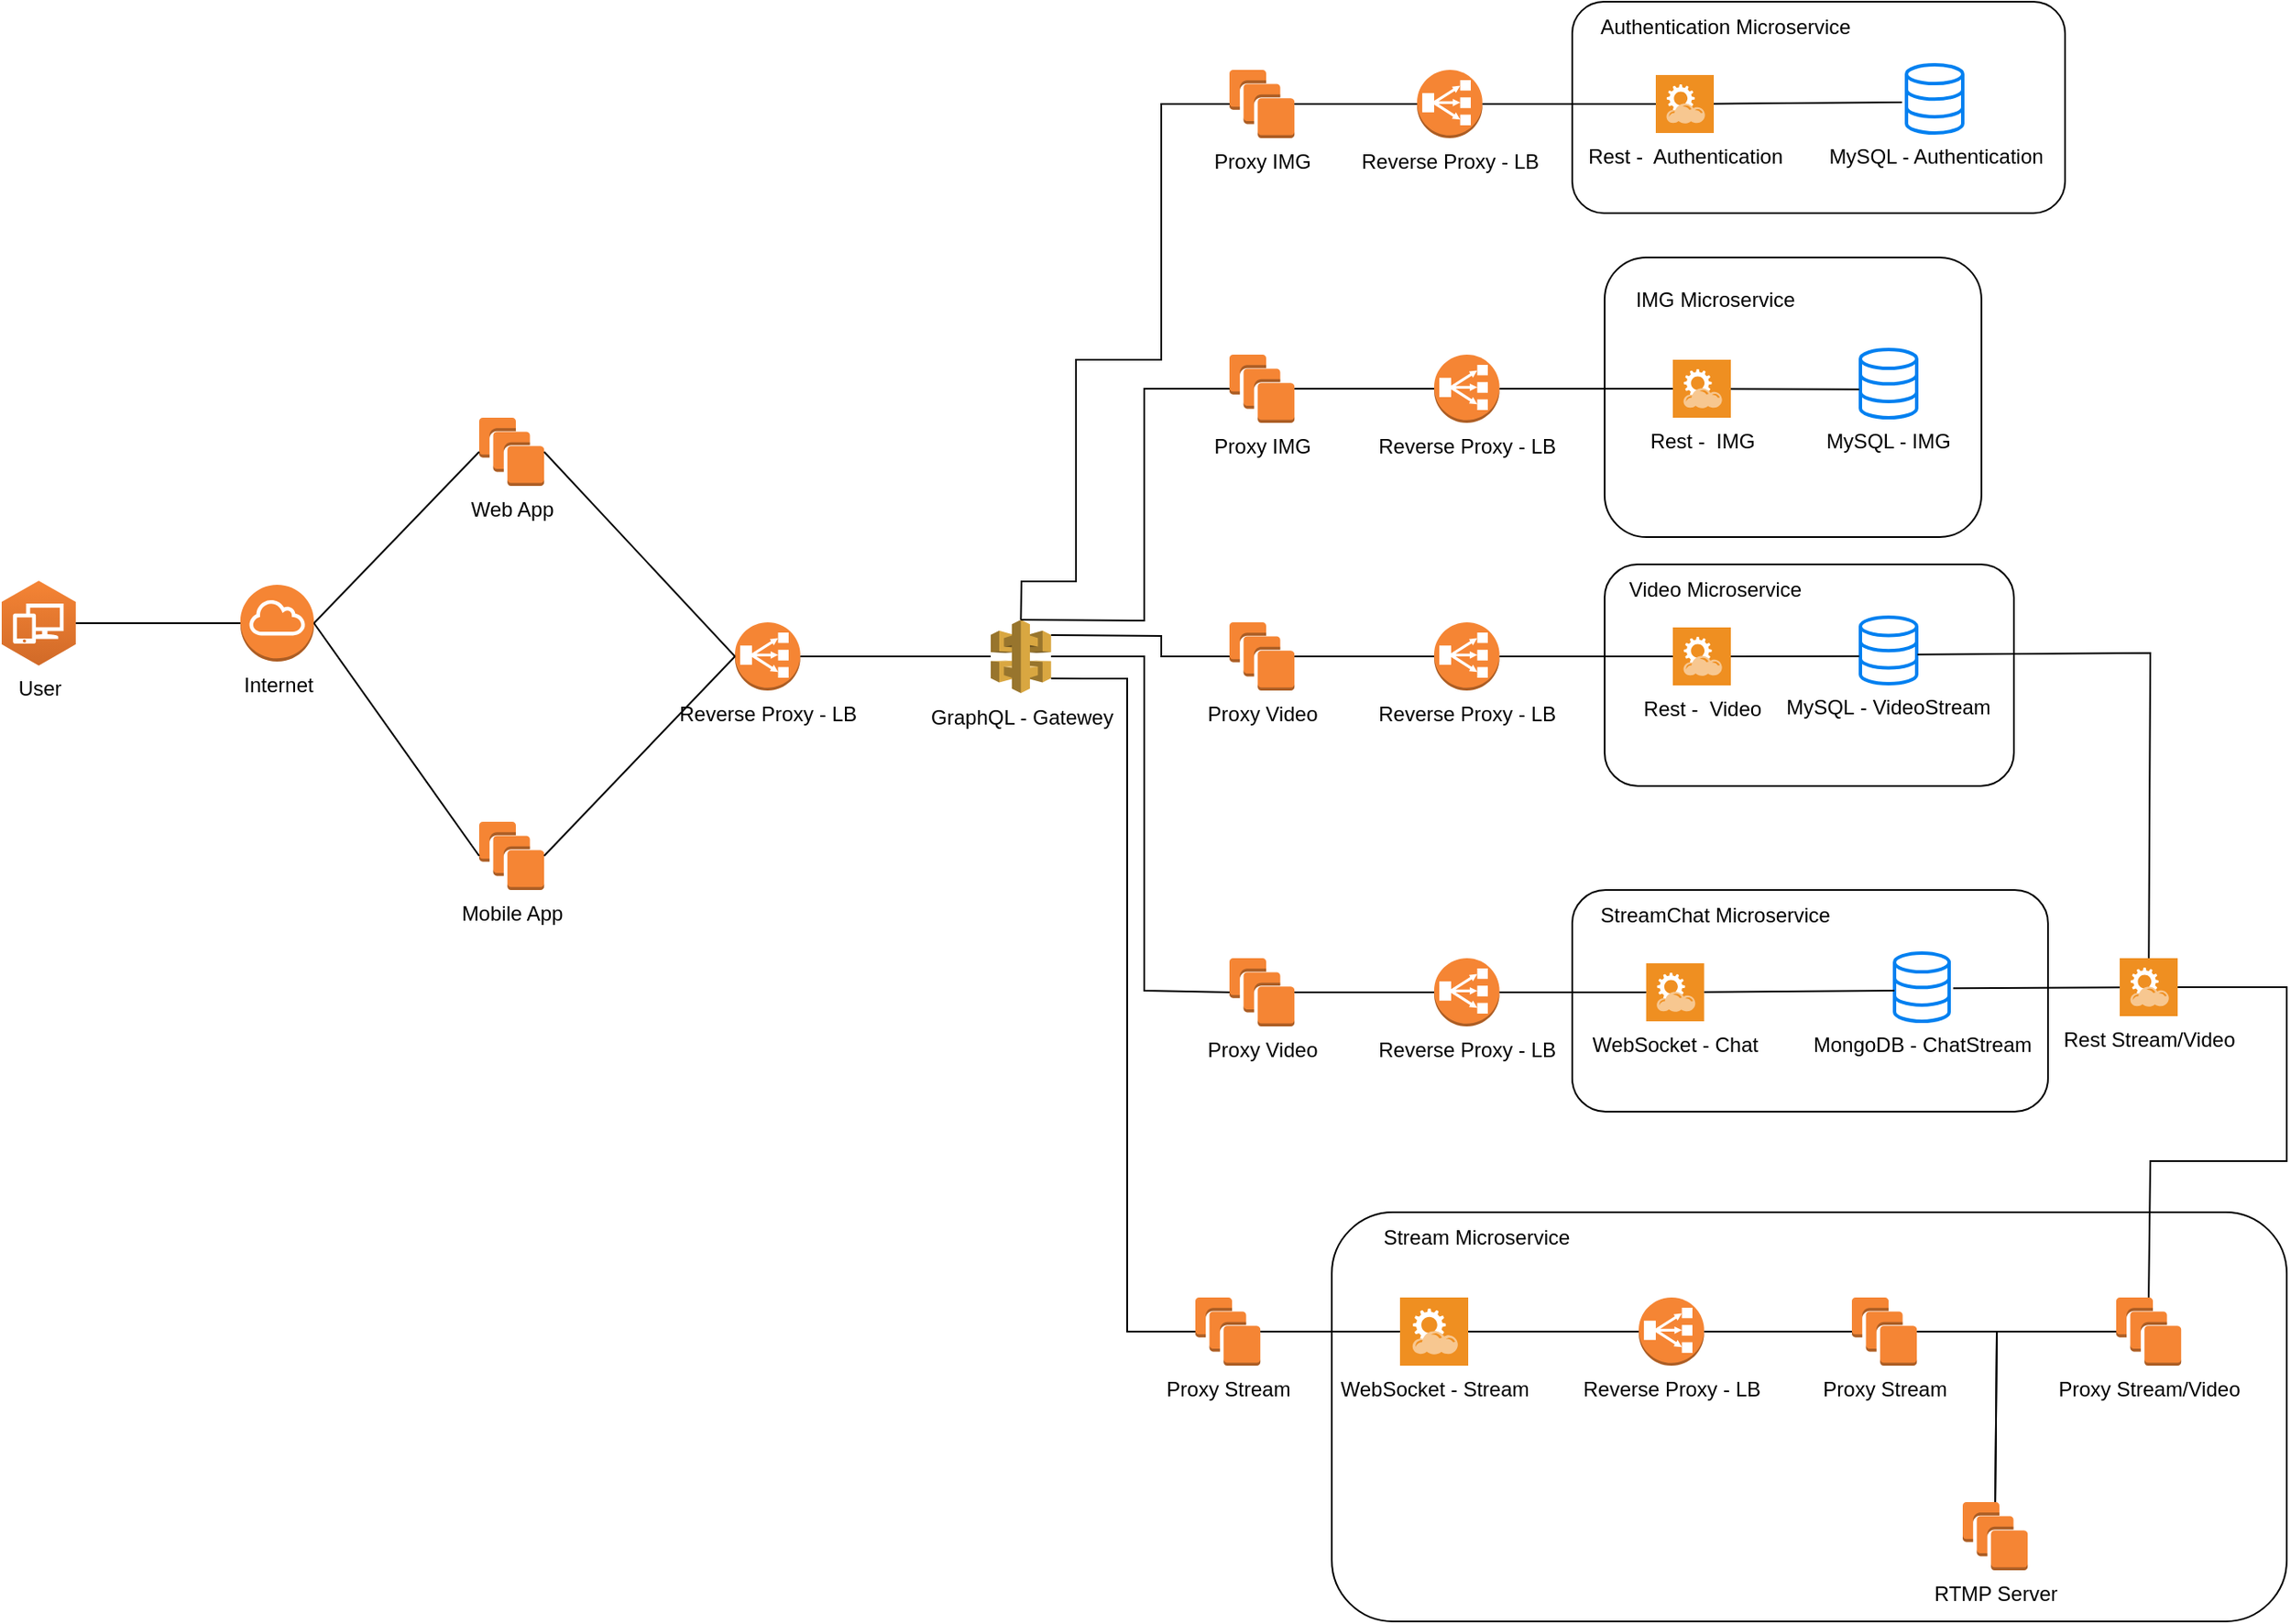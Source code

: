 <mxfile version="22.1.7" type="device">
  <diagram id="a8lE9kFBBYjtpvYg5vlk" name="Página-1">
    <mxGraphModel dx="3177" dy="1386" grid="1" gridSize="10" guides="1" tooltips="1" connect="1" arrows="1" fold="1" page="1" pageScale="1" pageWidth="827" pageHeight="1169" math="0" shadow="0">
      <root>
        <mxCell id="0" />
        <mxCell id="1" parent="0" />
        <mxCell id="0zrGJ4D3XMi7JrYCVs8k-17" value="" style="rounded=1;whiteSpace=wrap;html=1;fillColor=none;" parent="1" vertex="1">
          <mxGeometry x="1140" y="330" width="240" height="130" as="geometry" />
        </mxCell>
        <mxCell id="KNGpQIPSCze-lWew5DJk-36" value="" style="rounded=1;whiteSpace=wrap;html=1;fillColor=none;" parent="1" vertex="1">
          <mxGeometry x="1140" y="150" width="220.95" height="164" as="geometry" />
        </mxCell>
        <mxCell id="KNGpQIPSCze-lWew5DJk-6" value="MySQL - IMG" style="html=1;verticalLabelPosition=bottom;align=center;labelBackgroundColor=#ffffff;verticalAlign=top;strokeWidth=2;strokeColor=#0080F0;shadow=0;dashed=0;shape=mxgraph.ios7.icons.data;" parent="1" vertex="1">
          <mxGeometry x="1290" y="204" width="32.99" height="40" as="geometry" />
        </mxCell>
        <mxCell id="KNGpQIPSCze-lWew5DJk-8" value="GraphQL - Gatewey&lt;br&gt;" style="outlineConnect=0;dashed=0;verticalLabelPosition=bottom;verticalAlign=top;align=center;html=1;shape=mxgraph.aws3.api_gateway;fillColor=#D9A741;gradientColor=none;" parent="1" vertex="1">
          <mxGeometry x="780" y="362.5" width="35.37" height="43" as="geometry" />
        </mxCell>
        <mxCell id="KNGpQIPSCze-lWew5DJk-10" value="" style="endArrow=none;html=1;rounded=0;entryX=-0.023;entryY=0.585;entryDx=0;entryDy=0;entryPerimeter=0;" parent="1" source="0zrGJ4D3XMi7JrYCVs8k-20" target="KNGpQIPSCze-lWew5DJk-6" edge="1">
          <mxGeometry width="50" height="50" relative="1" as="geometry">
            <mxPoint x="1214" y="227.074" as="sourcePoint" />
            <mxPoint x="1280" y="227" as="targetPoint" />
          </mxGeometry>
        </mxCell>
        <mxCell id="KNGpQIPSCze-lWew5DJk-11" value="Reverse Proxy - LB" style="outlineConnect=0;dashed=0;verticalLabelPosition=bottom;verticalAlign=top;align=center;html=1;shape=mxgraph.aws3.classic_load_balancer;fillColor=#F58534;gradientColor=none;" parent="1" vertex="1">
          <mxGeometry x="630" y="364" width="38.34" height="40" as="geometry" />
        </mxCell>
        <mxCell id="KNGpQIPSCze-lWew5DJk-15" value="Web App" style="outlineConnect=0;dashed=0;verticalLabelPosition=bottom;verticalAlign=top;align=center;html=1;shape=mxgraph.aws3.instances;fillColor=#F58534;gradientColor=none;" parent="1" vertex="1">
          <mxGeometry x="480" y="244" width="38.1" height="40" as="geometry" />
        </mxCell>
        <mxCell id="KNGpQIPSCze-lWew5DJk-16" value="Mobile App" style="outlineConnect=0;dashed=0;verticalLabelPosition=bottom;verticalAlign=top;align=center;html=1;shape=mxgraph.aws3.instances;fillColor=#F58534;gradientColor=none;" parent="1" vertex="1">
          <mxGeometry x="480" y="481" width="38.1" height="40" as="geometry" />
        </mxCell>
        <mxCell id="KNGpQIPSCze-lWew5DJk-20" value="" style="endArrow=none;html=1;rounded=0;entryX=0;entryY=0.5;entryDx=0;entryDy=0;entryPerimeter=0;exitX=1;exitY=0.5;exitDx=0;exitDy=0;exitPerimeter=0;" parent="1" source="KNGpQIPSCze-lWew5DJk-15" target="KNGpQIPSCze-lWew5DJk-11" edge="1">
          <mxGeometry width="50" height="50" relative="1" as="geometry">
            <mxPoint x="498.1" y="267" as="sourcePoint" />
            <mxPoint x="530" y="424" as="targetPoint" />
          </mxGeometry>
        </mxCell>
        <mxCell id="KNGpQIPSCze-lWew5DJk-21" value="" style="endArrow=none;html=1;rounded=0;entryX=0;entryY=0.5;entryDx=0;entryDy=0;entryPerimeter=0;exitX=1;exitY=0.5;exitDx=0;exitDy=0;exitPerimeter=0;" parent="1" source="KNGpQIPSCze-lWew5DJk-16" target="KNGpQIPSCze-lWew5DJk-11" edge="1">
          <mxGeometry width="50" height="50" relative="1" as="geometry">
            <mxPoint x="498.1" y="504" as="sourcePoint" />
            <mxPoint x="662" y="484" as="targetPoint" />
          </mxGeometry>
        </mxCell>
        <mxCell id="KNGpQIPSCze-lWew5DJk-22" value="" style="endArrow=none;html=1;rounded=0;exitX=1;exitY=0.5;exitDx=0;exitDy=0;exitPerimeter=0;" parent="1" source="KNGpQIPSCze-lWew5DJk-11" target="KNGpQIPSCze-lWew5DJk-8" edge="1">
          <mxGeometry width="50" height="50" relative="1" as="geometry">
            <mxPoint x="660" y="454" as="sourcePoint" />
            <mxPoint x="770" y="394" as="targetPoint" />
          </mxGeometry>
        </mxCell>
        <mxCell id="KNGpQIPSCze-lWew5DJk-23" value="Reverse Proxy - LB" style="outlineConnect=0;dashed=0;verticalLabelPosition=bottom;verticalAlign=top;align=center;html=1;shape=mxgraph.aws3.classic_load_balancer;fillColor=#F58534;gradientColor=none;" parent="1" vertex="1">
          <mxGeometry x="1040" y="207" width="38.34" height="40" as="geometry" />
        </mxCell>
        <mxCell id="KNGpQIPSCze-lWew5DJk-24" value="Proxy IMG" style="outlineConnect=0;dashed=0;verticalLabelPosition=bottom;verticalAlign=top;align=center;html=1;shape=mxgraph.aws3.instances;fillColor=#F58534;gradientColor=none;" parent="1" vertex="1">
          <mxGeometry x="920" y="207" width="38.1" height="40" as="geometry" />
        </mxCell>
        <mxCell id="KNGpQIPSCze-lWew5DJk-25" value="" style="endArrow=none;html=1;rounded=0;exitX=1;exitY=0.5;exitDx=0;exitDy=0;exitPerimeter=0;" parent="1" source="KNGpQIPSCze-lWew5DJk-23" target="0zrGJ4D3XMi7JrYCVs8k-20" edge="1">
          <mxGeometry width="50" height="50" relative="1" as="geometry">
            <mxPoint x="1090" y="226.55" as="sourcePoint" />
            <mxPoint x="1180" y="227" as="targetPoint" />
          </mxGeometry>
        </mxCell>
        <mxCell id="KNGpQIPSCze-lWew5DJk-26" value="" style="endArrow=none;html=1;rounded=0;entryX=0;entryY=0.5;entryDx=0;entryDy=0;entryPerimeter=0;exitX=1;exitY=0.5;exitDx=0;exitDy=0;exitPerimeter=0;" parent="1" source="KNGpQIPSCze-lWew5DJk-24" target="KNGpQIPSCze-lWew5DJk-23" edge="1">
          <mxGeometry width="50" height="50" relative="1" as="geometry">
            <mxPoint x="920" y="384" as="sourcePoint" />
            <mxPoint x="970" y="334" as="targetPoint" />
          </mxGeometry>
        </mxCell>
        <mxCell id="KNGpQIPSCze-lWew5DJk-27" value="" style="endArrow=none;html=1;rounded=0;entryX=0;entryY=0.5;entryDx=0;entryDy=0;entryPerimeter=0;exitX=0.5;exitY=0;exitDx=0;exitDy=0;exitPerimeter=0;" parent="1" source="KNGpQIPSCze-lWew5DJk-8" target="KNGpQIPSCze-lWew5DJk-24" edge="1">
          <mxGeometry width="50" height="50" relative="1" as="geometry">
            <mxPoint x="920" y="384" as="sourcePoint" />
            <mxPoint x="970" y="334" as="targetPoint" />
            <Array as="points">
              <mxPoint x="870" y="363" />
              <mxPoint x="870" y="227" />
            </Array>
          </mxGeometry>
        </mxCell>
        <mxCell id="KNGpQIPSCze-lWew5DJk-28" value="MySQL&amp;nbsp;- VideoStream" style="html=1;verticalLabelPosition=bottom;align=center;labelBackgroundColor=#ffffff;verticalAlign=top;strokeWidth=2;strokeColor=#0080F0;shadow=0;dashed=0;shape=mxgraph.ios7.icons.data;" parent="1" vertex="1">
          <mxGeometry x="1290" y="361" width="32.99" height="39" as="geometry" />
        </mxCell>
        <mxCell id="KNGpQIPSCze-lWew5DJk-30" value="" style="endArrow=none;html=1;rounded=0;entryX=-0.023;entryY=0.585;entryDx=0;entryDy=0;entryPerimeter=0;" parent="1" source="0zrGJ4D3XMi7JrYCVs8k-19" target="KNGpQIPSCze-lWew5DJk-28" edge="1">
          <mxGeometry width="50" height="50" relative="1" as="geometry">
            <mxPoint x="1214" y="383.966" as="sourcePoint" />
            <mxPoint x="1280" y="384" as="targetPoint" />
          </mxGeometry>
        </mxCell>
        <mxCell id="KNGpQIPSCze-lWew5DJk-31" value="Reverse Proxy - LB" style="outlineConnect=0;dashed=0;verticalLabelPosition=bottom;verticalAlign=top;align=center;html=1;shape=mxgraph.aws3.classic_load_balancer;fillColor=#F58534;gradientColor=none;" parent="1" vertex="1">
          <mxGeometry x="1040" y="364" width="38.34" height="40" as="geometry" />
        </mxCell>
        <mxCell id="KNGpQIPSCze-lWew5DJk-32" value="Proxy Video" style="outlineConnect=0;dashed=0;verticalLabelPosition=bottom;verticalAlign=top;align=center;html=1;shape=mxgraph.aws3.instances;fillColor=#F58534;gradientColor=none;" parent="1" vertex="1">
          <mxGeometry x="920" y="364" width="38.1" height="40" as="geometry" />
        </mxCell>
        <mxCell id="KNGpQIPSCze-lWew5DJk-33" value="" style="endArrow=none;html=1;rounded=0;exitX=1;exitY=0.5;exitDx=0;exitDy=0;exitPerimeter=0;" parent="1" source="KNGpQIPSCze-lWew5DJk-31" target="0zrGJ4D3XMi7JrYCVs8k-19" edge="1">
          <mxGeometry width="50" height="50" relative="1" as="geometry">
            <mxPoint x="1090" y="383.55" as="sourcePoint" />
            <mxPoint x="1180" y="384" as="targetPoint" />
          </mxGeometry>
        </mxCell>
        <mxCell id="KNGpQIPSCze-lWew5DJk-34" value="" style="endArrow=none;html=1;rounded=0;entryX=0;entryY=0.5;entryDx=0;entryDy=0;entryPerimeter=0;exitX=1;exitY=0.5;exitDx=0;exitDy=0;exitPerimeter=0;" parent="1" source="KNGpQIPSCze-lWew5DJk-32" target="KNGpQIPSCze-lWew5DJk-31" edge="1">
          <mxGeometry width="50" height="50" relative="1" as="geometry">
            <mxPoint x="920" y="541" as="sourcePoint" />
            <mxPoint x="970" y="491" as="targetPoint" />
          </mxGeometry>
        </mxCell>
        <mxCell id="KNGpQIPSCze-lWew5DJk-35" value="" style="endArrow=none;html=1;rounded=0;entryX=0;entryY=0.5;entryDx=0;entryDy=0;entryPerimeter=0;exitX=1;exitY=0.21;exitDx=0;exitDy=0;exitPerimeter=0;" parent="1" source="KNGpQIPSCze-lWew5DJk-8" target="KNGpQIPSCze-lWew5DJk-32" edge="1">
          <mxGeometry width="50" height="50" relative="1" as="geometry">
            <mxPoint x="800" y="559" as="sourcePoint" />
            <mxPoint x="905" y="414" as="targetPoint" />
            <Array as="points">
              <mxPoint x="880" y="372" />
              <mxPoint x="880" y="384" />
            </Array>
          </mxGeometry>
        </mxCell>
        <mxCell id="KNGpQIPSCze-lWew5DJk-37" value="IMG Microservice" style="text;html=1;strokeColor=none;fillColor=none;align=center;verticalAlign=middle;whiteSpace=wrap;rounded=0;" parent="1" vertex="1">
          <mxGeometry x="1150" y="160" width="110" height="30" as="geometry" />
        </mxCell>
        <mxCell id="KNGpQIPSCze-lWew5DJk-38" value="Internet" style="outlineConnect=0;dashed=0;verticalLabelPosition=bottom;verticalAlign=top;align=center;html=1;shape=mxgraph.aws3.internet_gateway;fillColor=#F58534;gradientColor=none;" parent="1" vertex="1">
          <mxGeometry x="340" y="342" width="43.13" height="45" as="geometry" />
        </mxCell>
        <mxCell id="KNGpQIPSCze-lWew5DJk-39" value="User" style="outlineConnect=0;dashed=0;verticalLabelPosition=bottom;verticalAlign=top;align=center;html=1;shape=mxgraph.aws3.workspaces;fillColor=#D16A28;gradientColor=#F58435;gradientDirection=north;" parent="1" vertex="1">
          <mxGeometry x="200" y="339.63" width="43.43" height="49.75" as="geometry" />
        </mxCell>
        <mxCell id="KNGpQIPSCze-lWew5DJk-40" value="" style="endArrow=none;html=1;rounded=0;exitX=1;exitY=0.5;exitDx=0;exitDy=0;exitPerimeter=0;entryX=0;entryY=0.5;entryDx=0;entryDy=0;entryPerimeter=0;" parent="1" source="KNGpQIPSCze-lWew5DJk-39" target="KNGpQIPSCze-lWew5DJk-38" edge="1">
          <mxGeometry width="50" height="50" relative="1" as="geometry">
            <mxPoint x="580" y="437" as="sourcePoint" />
            <mxPoint x="320" y="387" as="targetPoint" />
          </mxGeometry>
        </mxCell>
        <mxCell id="KNGpQIPSCze-lWew5DJk-41" value="" style="endArrow=none;html=1;rounded=0;entryX=0;entryY=0.5;entryDx=0;entryDy=0;entryPerimeter=0;exitX=1;exitY=0.5;exitDx=0;exitDy=0;exitPerimeter=0;" parent="1" source="KNGpQIPSCze-lWew5DJk-38" target="KNGpQIPSCze-lWew5DJk-15" edge="1">
          <mxGeometry width="50" height="50" relative="1" as="geometry">
            <mxPoint x="440" y="437" as="sourcePoint" />
            <mxPoint x="490" y="387" as="targetPoint" />
          </mxGeometry>
        </mxCell>
        <mxCell id="KNGpQIPSCze-lWew5DJk-42" value="" style="endArrow=none;html=1;rounded=0;entryX=0;entryY=0.5;entryDx=0;entryDy=0;entryPerimeter=0;exitX=1;exitY=0.5;exitDx=0;exitDy=0;exitPerimeter=0;" parent="1" source="KNGpQIPSCze-lWew5DJk-38" target="KNGpQIPSCze-lWew5DJk-16" edge="1">
          <mxGeometry width="50" height="50" relative="1" as="geometry">
            <mxPoint x="370" y="499" as="sourcePoint" />
            <mxPoint x="467" y="398" as="targetPoint" />
          </mxGeometry>
        </mxCell>
        <mxCell id="0zrGJ4D3XMi7JrYCVs8k-7" value="MongoDB - ChatStream" style="html=1;verticalLabelPosition=bottom;align=center;labelBackgroundColor=#ffffff;verticalAlign=top;strokeWidth=2;strokeColor=#0080F0;shadow=0;dashed=0;shape=mxgraph.ios7.icons.data;" parent="1" vertex="1">
          <mxGeometry x="1310.0" y="558" width="32.04" height="40" as="geometry" />
        </mxCell>
        <mxCell id="0zrGJ4D3XMi7JrYCVs8k-10" value="Reverse Proxy - LB" style="outlineConnect=0;dashed=0;verticalLabelPosition=bottom;verticalAlign=top;align=center;html=1;shape=mxgraph.aws3.classic_load_balancer;fillColor=#F58534;gradientColor=none;" parent="1" vertex="1">
          <mxGeometry x="1160" y="760" width="38.34" height="40" as="geometry" />
        </mxCell>
        <mxCell id="0zrGJ4D3XMi7JrYCVs8k-11" value="Proxy Stream" style="outlineConnect=0;dashed=0;verticalLabelPosition=bottom;verticalAlign=top;align=center;html=1;shape=mxgraph.aws3.instances;fillColor=#F58534;gradientColor=none;" parent="1" vertex="1">
          <mxGeometry x="900" y="760" width="38.1" height="40" as="geometry" />
        </mxCell>
        <mxCell id="0zrGJ4D3XMi7JrYCVs8k-14" value="" style="endArrow=none;html=1;rounded=0;entryX=0;entryY=0.5;entryDx=0;entryDy=0;entryPerimeter=0;exitX=1;exitY=0.8;exitDx=0;exitDy=0;exitPerimeter=0;" parent="1" source="KNGpQIPSCze-lWew5DJk-8" target="0zrGJ4D3XMi7JrYCVs8k-11" edge="1">
          <mxGeometry width="50" height="50" relative="1" as="geometry">
            <mxPoint x="827" y="460" as="sourcePoint" />
            <mxPoint x="932" y="460" as="targetPoint" />
            <Array as="points">
              <mxPoint x="860" y="397" />
              <mxPoint x="860" y="480" />
              <mxPoint x="860" y="780" />
            </Array>
          </mxGeometry>
        </mxCell>
        <mxCell id="0zrGJ4D3XMi7JrYCVs8k-16" value="WebSocket - Stream" style="shadow=0;dashed=0;html=1;strokeColor=none;fillColor=#EF8F21;labelPosition=center;verticalLabelPosition=bottom;verticalAlign=top;align=center;outlineConnect=0;shape=mxgraph.veeam.2d.restful_apis;" parent="1" vertex="1">
          <mxGeometry x="1020.0" y="760" width="40" height="40" as="geometry" />
        </mxCell>
        <mxCell id="0zrGJ4D3XMi7JrYCVs8k-18" value="Video Microservice" style="text;html=1;strokeColor=none;fillColor=none;align=center;verticalAlign=middle;whiteSpace=wrap;rounded=0;" parent="1" vertex="1">
          <mxGeometry x="1150" y="330" width="110" height="30" as="geometry" />
        </mxCell>
        <mxCell id="0zrGJ4D3XMi7JrYCVs8k-19" value="Rest -&amp;nbsp; Video" style="shadow=0;dashed=0;html=1;strokeColor=none;fillColor=#EF8F21;labelPosition=center;verticalLabelPosition=bottom;verticalAlign=top;align=center;outlineConnect=0;shape=mxgraph.veeam.2d.restful_apis;" parent="1" vertex="1">
          <mxGeometry x="1180" y="367" width="34" height="34" as="geometry" />
        </mxCell>
        <mxCell id="0zrGJ4D3XMi7JrYCVs8k-20" value="Rest -&amp;nbsp; IMG" style="shadow=0;dashed=0;html=1;strokeColor=none;fillColor=#EF8F21;labelPosition=center;verticalLabelPosition=bottom;verticalAlign=top;align=center;outlineConnect=0;shape=mxgraph.veeam.2d.restful_apis;" parent="1" vertex="1">
          <mxGeometry x="1180" y="210" width="34" height="34" as="geometry" />
        </mxCell>
        <mxCell id="4-zbPucV1pvuj0H0U67S-1" value="RTMP Server" style="outlineConnect=0;dashed=0;verticalLabelPosition=bottom;verticalAlign=top;align=center;html=1;shape=mxgraph.aws3.instances;fillColor=#F58534;gradientColor=none;" parent="1" vertex="1">
          <mxGeometry x="1350" y="880" width="38.1" height="40" as="geometry" />
        </mxCell>
        <mxCell id="4-zbPucV1pvuj0H0U67S-2" value="Proxy Stream" style="outlineConnect=0;dashed=0;verticalLabelPosition=bottom;verticalAlign=top;align=center;html=1;shape=mxgraph.aws3.instances;fillColor=#F58534;gradientColor=none;" parent="1" vertex="1">
          <mxGeometry x="1285" y="760" width="38.1" height="40" as="geometry" />
        </mxCell>
        <mxCell id="4-zbPucV1pvuj0H0U67S-8" value="Proxy Stream/Video" style="outlineConnect=0;dashed=0;verticalLabelPosition=bottom;verticalAlign=top;align=center;html=1;shape=mxgraph.aws3.instances;fillColor=#F58534;gradientColor=none;" parent="1" vertex="1">
          <mxGeometry x="1440" y="760" width="38.1" height="40" as="geometry" />
        </mxCell>
        <mxCell id="4-zbPucV1pvuj0H0U67S-10" value="Rest Stream/Video" style="shadow=0;dashed=0;html=1;strokeColor=none;fillColor=#EF8F21;labelPosition=center;verticalLabelPosition=bottom;verticalAlign=top;align=center;outlineConnect=0;shape=mxgraph.veeam.2d.restful_apis;" parent="1" vertex="1">
          <mxGeometry x="1442.05" y="561" width="34" height="34" as="geometry" />
        </mxCell>
        <mxCell id="4-zbPucV1pvuj0H0U67S-12" value="" style="endArrow=none;html=1;rounded=0;entryX=0.5;entryY=0;entryDx=0;entryDy=0;entryPerimeter=0;exitX=1;exitY=0.5;exitDx=0;exitDy=0;exitPerimeter=0;" parent="1" source="4-zbPucV1pvuj0H0U67S-2" target="4-zbPucV1pvuj0H0U67S-1" edge="1">
          <mxGeometry width="50" height="50" relative="1" as="geometry">
            <mxPoint x="1300" y="860" as="sourcePoint" />
            <mxPoint x="1385" y="860" as="targetPoint" />
            <Array as="points">
              <mxPoint x="1370" y="780" />
            </Array>
          </mxGeometry>
        </mxCell>
        <mxCell id="4-zbPucV1pvuj0H0U67S-14" value="" style="endArrow=none;html=1;rounded=0;entryX=0.5;entryY=0;entryDx=0;entryDy=0;entryPerimeter=0;exitX=0;exitY=0.5;exitDx=0;exitDy=0;exitPerimeter=0;" parent="1" source="4-zbPucV1pvuj0H0U67S-8" target="4-zbPucV1pvuj0H0U67S-1" edge="1">
          <mxGeometry width="50" height="50" relative="1" as="geometry">
            <mxPoint x="1333" y="770" as="sourcePoint" />
            <mxPoint x="1379" y="870" as="targetPoint" />
            <Array as="points">
              <mxPoint x="1370" y="780" />
            </Array>
          </mxGeometry>
        </mxCell>
        <mxCell id="4-zbPucV1pvuj0H0U67S-15" value="" style="endArrow=none;html=1;rounded=0;entryX=0.5;entryY=0;entryDx=0;entryDy=0;entryPerimeter=0;" parent="1" source="4-zbPucV1pvuj0H0U67S-10" target="4-zbPucV1pvuj0H0U67S-8" edge="1">
          <mxGeometry width="50" height="50" relative="1" as="geometry">
            <mxPoint x="1340" y="720" as="sourcePoint" />
            <mxPoint x="1422" y="720" as="targetPoint" />
            <Array as="points">
              <mxPoint x="1540" y="578" />
              <mxPoint x="1540" y="680" />
              <mxPoint x="1460" y="680" />
            </Array>
          </mxGeometry>
        </mxCell>
        <mxCell id="4-zbPucV1pvuj0H0U67S-16" value="" style="endArrow=none;html=1;rounded=0;entryX=0;entryY=0.5;entryDx=0;entryDy=0;entryPerimeter=0;exitX=1;exitY=0.5;exitDx=0;exitDy=0;exitPerimeter=0;" parent="1" source="0zrGJ4D3XMi7JrYCVs8k-10" target="4-zbPucV1pvuj0H0U67S-2" edge="1">
          <mxGeometry width="50" height="50" relative="1" as="geometry">
            <mxPoint x="1172" y="740" as="sourcePoint" />
            <mxPoint x="1222" y="690" as="targetPoint" />
          </mxGeometry>
        </mxCell>
        <mxCell id="4-zbPucV1pvuj0H0U67S-17" value="" style="endArrow=none;html=1;rounded=0;entryX=0;entryY=0.5;entryDx=0;entryDy=0;entryPerimeter=0;" parent="1" source="0zrGJ4D3XMi7JrYCVs8k-16" target="0zrGJ4D3XMi7JrYCVs8k-10" edge="1">
          <mxGeometry width="50" height="50" relative="1" as="geometry">
            <mxPoint x="1080" y="780" as="sourcePoint" />
            <mxPoint x="1207" y="740" as="targetPoint" />
          </mxGeometry>
        </mxCell>
        <mxCell id="4-zbPucV1pvuj0H0U67S-18" value="" style="endArrow=none;html=1;rounded=0;exitX=1;exitY=0.5;exitDx=0;exitDy=0;exitPerimeter=0;" parent="1" source="0zrGJ4D3XMi7JrYCVs8k-11" target="0zrGJ4D3XMi7JrYCVs8k-16" edge="1">
          <mxGeometry width="50" height="50" relative="1" as="geometry">
            <mxPoint x="1070" y="790" as="sourcePoint" />
            <mxPoint x="1170" y="790" as="targetPoint" />
          </mxGeometry>
        </mxCell>
        <mxCell id="MRUA62UXAh5ZukoZEsrq-1" value="" style="endArrow=none;html=1;rounded=0;entryX=1.013;entryY=0.56;entryDx=0;entryDy=0;entryPerimeter=0;" edge="1" parent="1" source="4-zbPucV1pvuj0H0U67S-10" target="KNGpQIPSCze-lWew5DJk-28">
          <mxGeometry width="50" height="50" relative="1" as="geometry">
            <mxPoint x="1410" y="610" as="sourcePoint" />
            <mxPoint x="1460" y="560" as="targetPoint" />
            <Array as="points">
              <mxPoint x="1460" y="382" />
            </Array>
          </mxGeometry>
        </mxCell>
        <mxCell id="MRUA62UXAh5ZukoZEsrq-2" value="" style="rounded=1;whiteSpace=wrap;html=1;fillColor=none;" vertex="1" parent="1">
          <mxGeometry x="980" y="710" width="560" height="240" as="geometry" />
        </mxCell>
        <mxCell id="MRUA62UXAh5ZukoZEsrq-3" value="Stream Microservice" style="text;html=1;strokeColor=none;fillColor=none;align=center;verticalAlign=middle;whiteSpace=wrap;rounded=0;" vertex="1" parent="1">
          <mxGeometry x="1000" y="710" width="130" height="30" as="geometry" />
        </mxCell>
        <mxCell id="MRUA62UXAh5ZukoZEsrq-4" value="WebSocket - Chat" style="shadow=0;dashed=0;html=1;strokeColor=none;fillColor=#EF8F21;labelPosition=center;verticalLabelPosition=bottom;verticalAlign=top;align=center;outlineConnect=0;shape=mxgraph.veeam.2d.restful_apis;" vertex="1" parent="1">
          <mxGeometry x="1164.34" y="564" width="34" height="34" as="geometry" />
        </mxCell>
        <mxCell id="MRUA62UXAh5ZukoZEsrq-5" value="Proxy Video" style="outlineConnect=0;dashed=0;verticalLabelPosition=bottom;verticalAlign=top;align=center;html=1;shape=mxgraph.aws3.instances;fillColor=#F58534;gradientColor=none;" vertex="1" parent="1">
          <mxGeometry x="920" y="561" width="38.1" height="40" as="geometry" />
        </mxCell>
        <mxCell id="MRUA62UXAh5ZukoZEsrq-8" value="" style="endArrow=none;html=1;rounded=0;entryX=0;entryY=0.5;entryDx=0;entryDy=0;entryPerimeter=0;" edge="1" parent="1" source="KNGpQIPSCze-lWew5DJk-8" target="MRUA62UXAh5ZukoZEsrq-5">
          <mxGeometry width="50" height="50" relative="1" as="geometry">
            <mxPoint x="840" y="390" as="sourcePoint" />
            <mxPoint x="992" y="479.82" as="targetPoint" />
            <Array as="points">
              <mxPoint x="870" y="384" />
              <mxPoint x="870" y="580" />
            </Array>
          </mxGeometry>
        </mxCell>
        <mxCell id="MRUA62UXAh5ZukoZEsrq-10" value="" style="endArrow=none;html=1;rounded=0;exitX=1.073;exitY=0.515;exitDx=0;exitDy=0;exitPerimeter=0;" edge="1" parent="1" source="0zrGJ4D3XMi7JrYCVs8k-7" target="4-zbPucV1pvuj0H0U67S-10">
          <mxGeometry width="50" height="50" relative="1" as="geometry">
            <mxPoint x="1280" y="640" as="sourcePoint" />
            <mxPoint x="1330" y="590" as="targetPoint" />
          </mxGeometry>
        </mxCell>
        <mxCell id="MRUA62UXAh5ZukoZEsrq-11" value="Reverse Proxy - LB" style="outlineConnect=0;dashed=0;verticalLabelPosition=bottom;verticalAlign=top;align=center;html=1;shape=mxgraph.aws3.classic_load_balancer;fillColor=#F58534;gradientColor=none;" vertex="1" parent="1">
          <mxGeometry x="1040" y="561" width="38.34" height="40" as="geometry" />
        </mxCell>
        <mxCell id="MRUA62UXAh5ZukoZEsrq-14" value="" style="endArrow=none;html=1;rounded=0;entryX=0;entryY=0.55;entryDx=0;entryDy=0;entryPerimeter=0;" edge="1" parent="1" source="MRUA62UXAh5ZukoZEsrq-4" target="0zrGJ4D3XMi7JrYCVs8k-7">
          <mxGeometry width="50" height="50" relative="1" as="geometry">
            <mxPoint x="1201.48" y="585" as="sourcePoint" />
            <mxPoint x="1300" y="580" as="targetPoint" />
          </mxGeometry>
        </mxCell>
        <mxCell id="MRUA62UXAh5ZukoZEsrq-15" value="" style="endArrow=none;html=1;rounded=0;exitX=1;exitY=0.5;exitDx=0;exitDy=0;exitPerimeter=0;" edge="1" parent="1" source="MRUA62UXAh5ZukoZEsrq-11" target="MRUA62UXAh5ZukoZEsrq-4">
          <mxGeometry width="50" height="50" relative="1" as="geometry">
            <mxPoint x="1120" y="631" as="sourcePoint" />
            <mxPoint x="1232" y="630" as="targetPoint" />
          </mxGeometry>
        </mxCell>
        <mxCell id="MRUA62UXAh5ZukoZEsrq-16" value="" style="endArrow=none;html=1;rounded=0;exitX=1;exitY=0.5;exitDx=0;exitDy=0;exitPerimeter=0;entryX=0;entryY=0.5;entryDx=0;entryDy=0;entryPerimeter=0;" edge="1" parent="1" source="MRUA62UXAh5ZukoZEsrq-5" target="MRUA62UXAh5ZukoZEsrq-11">
          <mxGeometry width="50" height="50" relative="1" as="geometry">
            <mxPoint x="974" y="601" as="sourcePoint" />
            <mxPoint x="1060" y="601" as="targetPoint" />
          </mxGeometry>
        </mxCell>
        <mxCell id="MRUA62UXAh5ZukoZEsrq-17" value="" style="rounded=1;whiteSpace=wrap;html=1;fillColor=none;" vertex="1" parent="1">
          <mxGeometry x="1121" y="521" width="279" height="130" as="geometry" />
        </mxCell>
        <mxCell id="MRUA62UXAh5ZukoZEsrq-18" value="StreamChat Microservice" style="text;html=1;strokeColor=none;fillColor=none;align=center;verticalAlign=middle;whiteSpace=wrap;rounded=0;" vertex="1" parent="1">
          <mxGeometry x="1130" y="521" width="150" height="30" as="geometry" />
        </mxCell>
        <mxCell id="MRUA62UXAh5ZukoZEsrq-19" value="Proxy IMG" style="outlineConnect=0;dashed=0;verticalLabelPosition=bottom;verticalAlign=top;align=center;html=1;shape=mxgraph.aws3.instances;fillColor=#F58534;gradientColor=none;" vertex="1" parent="1">
          <mxGeometry x="920" y="40" width="38.1" height="40" as="geometry" />
        </mxCell>
        <mxCell id="MRUA62UXAh5ZukoZEsrq-20" value="MySQL - Authentication" style="html=1;verticalLabelPosition=bottom;align=center;labelBackgroundColor=#ffffff;verticalAlign=top;strokeWidth=2;strokeColor=#0080F0;shadow=0;dashed=0;shape=mxgraph.ios7.icons.data;" vertex="1" parent="1">
          <mxGeometry x="1317.01" y="37" width="32.99" height="40" as="geometry" />
        </mxCell>
        <mxCell id="MRUA62UXAh5ZukoZEsrq-21" value="Reverse Proxy - LB" style="outlineConnect=0;dashed=0;verticalLabelPosition=bottom;verticalAlign=top;align=center;html=1;shape=mxgraph.aws3.classic_load_balancer;fillColor=#F58534;gradientColor=none;" vertex="1" parent="1">
          <mxGeometry x="1030" y="40" width="38.34" height="40" as="geometry" />
        </mxCell>
        <mxCell id="MRUA62UXAh5ZukoZEsrq-22" value="Rest -&amp;nbsp; Authentication" style="shadow=0;dashed=0;html=1;strokeColor=none;fillColor=#EF8F21;labelPosition=center;verticalLabelPosition=bottom;verticalAlign=top;align=center;outlineConnect=0;shape=mxgraph.veeam.2d.restful_apis;" vertex="1" parent="1">
          <mxGeometry x="1170" y="43" width="34" height="34" as="geometry" />
        </mxCell>
        <mxCell id="MRUA62UXAh5ZukoZEsrq-23" value="" style="endArrow=none;html=1;rounded=0;entryX=-0.081;entryY=0.549;entryDx=0;entryDy=0;entryPerimeter=0;" edge="1" parent="1" source="MRUA62UXAh5ZukoZEsrq-22" target="MRUA62UXAh5ZukoZEsrq-20">
          <mxGeometry width="50" height="50" relative="1" as="geometry">
            <mxPoint x="1200" y="250" as="sourcePoint" />
            <mxPoint x="1250" y="200" as="targetPoint" />
          </mxGeometry>
        </mxCell>
        <mxCell id="MRUA62UXAh5ZukoZEsrq-25" value="" style="endArrow=none;html=1;rounded=0;exitX=1;exitY=0.5;exitDx=0;exitDy=0;exitPerimeter=0;" edge="1" parent="1" source="MRUA62UXAh5ZukoZEsrq-21" target="MRUA62UXAh5ZukoZEsrq-22">
          <mxGeometry width="50" height="50" relative="1" as="geometry">
            <mxPoint x="1100" y="110" as="sourcePoint" />
            <mxPoint x="1150" y="60" as="targetPoint" />
          </mxGeometry>
        </mxCell>
        <mxCell id="MRUA62UXAh5ZukoZEsrq-26" value="" style="endArrow=none;html=1;rounded=0;entryX=0;entryY=0.5;entryDx=0;entryDy=0;entryPerimeter=0;exitX=1;exitY=0.5;exitDx=0;exitDy=0;exitPerimeter=0;" edge="1" parent="1" source="MRUA62UXAh5ZukoZEsrq-19" target="MRUA62UXAh5ZukoZEsrq-21">
          <mxGeometry width="50" height="50" relative="1" as="geometry">
            <mxPoint x="958.1" y="110" as="sourcePoint" />
            <mxPoint x="1008.1" y="60" as="targetPoint" />
          </mxGeometry>
        </mxCell>
        <mxCell id="MRUA62UXAh5ZukoZEsrq-27" value="" style="endArrow=none;html=1;rounded=0;entryX=0;entryY=0.5;entryDx=0;entryDy=0;entryPerimeter=0;exitX=0.5;exitY=0;exitDx=0;exitDy=0;exitPerimeter=0;" edge="1" parent="1" source="KNGpQIPSCze-lWew5DJk-8" target="MRUA62UXAh5ZukoZEsrq-19">
          <mxGeometry width="50" height="50" relative="1" as="geometry">
            <mxPoint x="840" y="170" as="sourcePoint" />
            <mxPoint x="890" y="120" as="targetPoint" />
            <Array as="points">
              <mxPoint x="798" y="340" />
              <mxPoint x="830" y="340" />
              <mxPoint x="830" y="210" />
              <mxPoint x="880" y="210" />
              <mxPoint x="880" y="60" />
            </Array>
          </mxGeometry>
        </mxCell>
        <mxCell id="MRUA62UXAh5ZukoZEsrq-28" value="" style="rounded=1;whiteSpace=wrap;html=1;fillColor=none;" vertex="1" parent="1">
          <mxGeometry x="1121" width="289" height="124" as="geometry" />
        </mxCell>
        <mxCell id="MRUA62UXAh5ZukoZEsrq-29" value="Authentication Microservice" style="text;html=1;strokeColor=none;fillColor=none;align=center;verticalAlign=middle;whiteSpace=wrap;rounded=0;" vertex="1" parent="1">
          <mxGeometry x="1132" width="158" height="30" as="geometry" />
        </mxCell>
      </root>
    </mxGraphModel>
  </diagram>
</mxfile>
